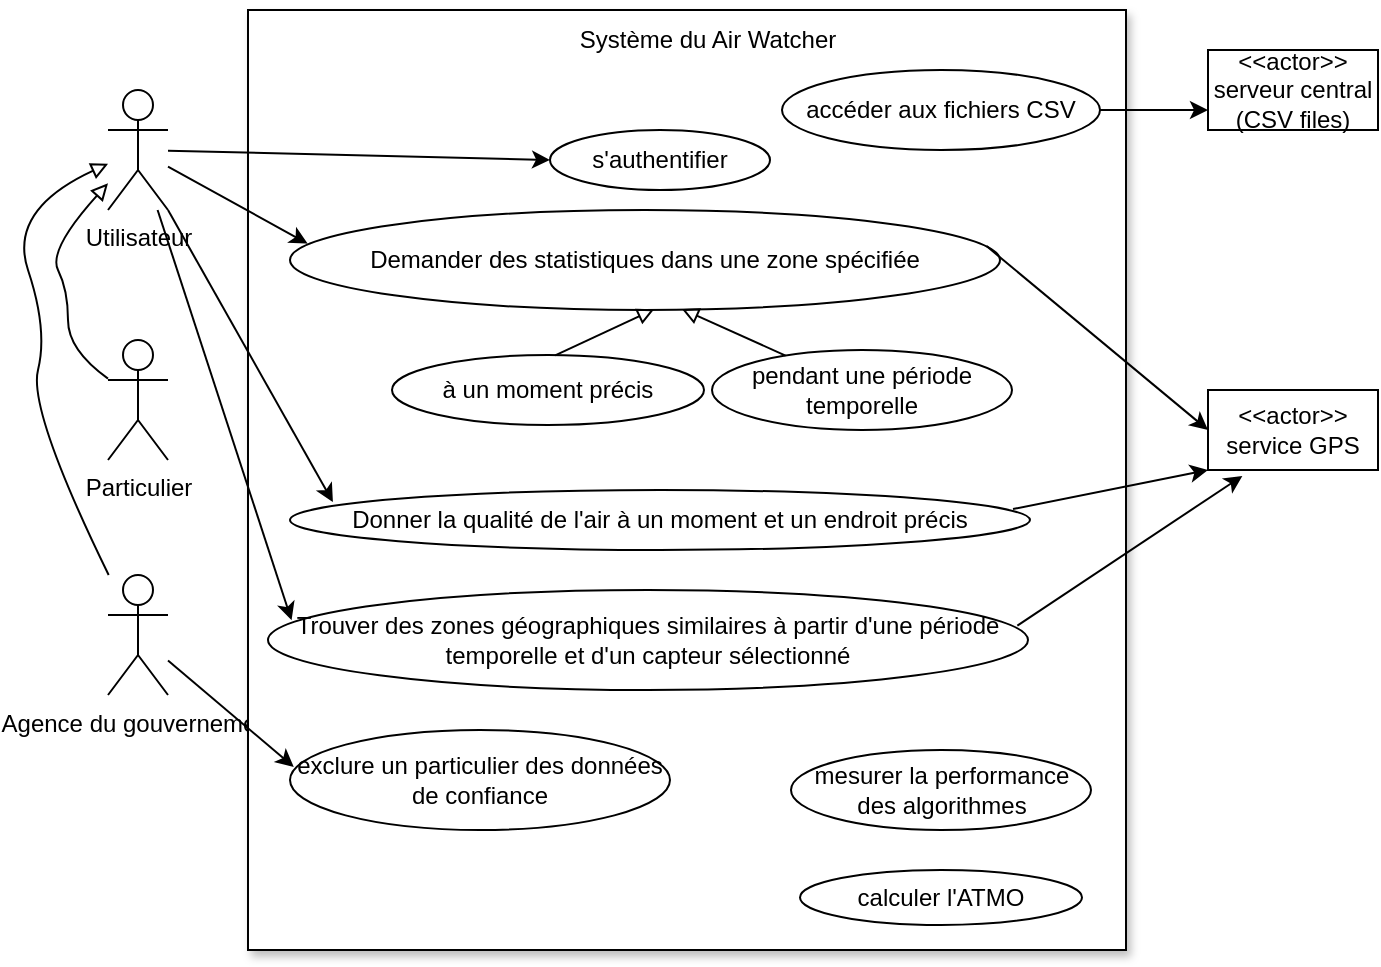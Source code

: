 <mxfile version="24.2.2" type="github">
  <diagram name="Page-1" id="l2WPUvjRW5Avm5DFvKfE">
    <mxGraphModel dx="1122" dy="761" grid="1" gridSize="10" guides="1" tooltips="1" connect="1" arrows="1" fold="1" page="1" pageScale="1" pageWidth="827" pageHeight="1169" math="0" shadow="0">
      <root>
        <mxCell id="0" />
        <mxCell id="1" parent="0" />
        <mxCell id="mPMVMwwMDDIuX5QgNMDJ-1" value="Agence du gouvernement" style="shape=umlActor;verticalLabelPosition=bottom;verticalAlign=top;html=1;outlineConnect=0;" vertex="1" parent="1">
          <mxGeometry x="170" y="362.5" width="30" height="60" as="geometry" />
        </mxCell>
        <mxCell id="mPMVMwwMDDIuX5QgNMDJ-2" value="" style="rounded=0;whiteSpace=wrap;html=1;shadow=1;" vertex="1" parent="1">
          <mxGeometry x="240" y="80" width="439" height="470" as="geometry" />
        </mxCell>
        <mxCell id="mPMVMwwMDDIuX5QgNMDJ-3" value="Système du Air Watcher" style="text;html=1;align=center;verticalAlign=middle;whiteSpace=wrap;rounded=0;" vertex="1" parent="1">
          <mxGeometry x="370" y="80" width="200" height="30" as="geometry" />
        </mxCell>
        <mxCell id="mPMVMwwMDDIuX5QgNMDJ-5" value="Particulier" style="shape=umlActor;verticalLabelPosition=bottom;verticalAlign=top;html=1;outlineConnect=0;" vertex="1" parent="1">
          <mxGeometry x="170" y="245" width="30" height="60" as="geometry" />
        </mxCell>
        <mxCell id="mPMVMwwMDDIuX5QgNMDJ-10" value="&amp;lt;&amp;lt;actor&amp;gt;&amp;gt;&lt;div&gt;service GPS&lt;/div&gt;" style="rounded=0;whiteSpace=wrap;html=1;" vertex="1" parent="1">
          <mxGeometry x="720" y="270" width="85" height="40" as="geometry" />
        </mxCell>
        <mxCell id="mPMVMwwMDDIuX5QgNMDJ-13" value="&amp;lt;&amp;lt;actor&amp;gt;&amp;gt;&lt;div&gt;serveur central (CSV files)&lt;/div&gt;" style="rounded=0;whiteSpace=wrap;html=1;" vertex="1" parent="1">
          <mxGeometry x="720" y="100" width="85" height="40" as="geometry" />
        </mxCell>
        <mxCell id="mPMVMwwMDDIuX5QgNMDJ-19" value="" style="edgeStyle=orthogonalEdgeStyle;rounded=0;orthogonalLoop=1;jettySize=auto;html=1;" edge="1" parent="1" source="mPMVMwwMDDIuX5QgNMDJ-18" target="mPMVMwwMDDIuX5QgNMDJ-13">
          <mxGeometry relative="1" as="geometry">
            <Array as="points">
              <mxPoint x="670" y="130" />
              <mxPoint x="670" y="130" />
            </Array>
          </mxGeometry>
        </mxCell>
        <mxCell id="mPMVMwwMDDIuX5QgNMDJ-18" value="accéder aux fichiers CSV" style="ellipse;whiteSpace=wrap;html=1;" vertex="1" parent="1">
          <mxGeometry x="507" y="110" width="159" height="40" as="geometry" />
        </mxCell>
        <mxCell id="mPMVMwwMDDIuX5QgNMDJ-34" value="Demander des statistiques dans une zone spécifiée" style="ellipse;whiteSpace=wrap;html=1;" vertex="1" parent="1">
          <mxGeometry x="261" y="180" width="355" height="50" as="geometry" />
        </mxCell>
        <mxCell id="mPMVMwwMDDIuX5QgNMDJ-35" value="Donner la qualité de l&#39;air à un moment et un endroit précis" style="ellipse;whiteSpace=wrap;html=1;" vertex="1" parent="1">
          <mxGeometry x="261" y="320" width="370" height="30" as="geometry" />
        </mxCell>
        <mxCell id="mPMVMwwMDDIuX5QgNMDJ-36" value="à un moment précis" style="ellipse;whiteSpace=wrap;html=1;" vertex="1" parent="1">
          <mxGeometry x="312" y="252.5" width="156" height="35" as="geometry" />
        </mxCell>
        <mxCell id="mPMVMwwMDDIuX5QgNMDJ-37" value="pendant une période temporelle" style="ellipse;whiteSpace=wrap;html=1;" vertex="1" parent="1">
          <mxGeometry x="472" y="250" width="150" height="40" as="geometry" />
        </mxCell>
        <mxCell id="mPMVMwwMDDIuX5QgNMDJ-40" value="" style="endArrow=block;html=1;rounded=0;exitX=0.523;exitY=0.006;exitDx=0;exitDy=0;exitPerimeter=0;entryX=0.513;entryY=0.992;entryDx=0;entryDy=0;entryPerimeter=0;endFill=0;" edge="1" parent="1" source="mPMVMwwMDDIuX5QgNMDJ-36" target="mPMVMwwMDDIuX5QgNMDJ-34">
          <mxGeometry width="50" height="50" relative="1" as="geometry">
            <mxPoint x="375" y="325" as="sourcePoint" />
            <mxPoint x="425" y="275" as="targetPoint" />
          </mxGeometry>
        </mxCell>
        <mxCell id="mPMVMwwMDDIuX5QgNMDJ-41" value="" style="endArrow=block;html=1;rounded=0;entryX=0.552;entryY=0.99;entryDx=0;entryDy=0;entryPerimeter=0;endFill=0;" edge="1" parent="1" source="mPMVMwwMDDIuX5QgNMDJ-37" target="mPMVMwwMDDIuX5QgNMDJ-34">
          <mxGeometry width="50" height="50" relative="1" as="geometry">
            <mxPoint x="330" y="330" as="sourcePoint" />
            <mxPoint x="431" y="274" as="targetPoint" />
          </mxGeometry>
        </mxCell>
        <mxCell id="mPMVMwwMDDIuX5QgNMDJ-42" value="Trouver des zones géographiques similaires à partir d&#39;une période temporelle et d&#39;un capteur sélectionné" style="ellipse;whiteSpace=wrap;html=1;" vertex="1" parent="1">
          <mxGeometry x="250" y="370" width="380" height="50" as="geometry" />
        </mxCell>
        <mxCell id="mPMVMwwMDDIuX5QgNMDJ-45" value="exclure un particulier des données de confiance" style="ellipse;whiteSpace=wrap;html=1;" vertex="1" parent="1">
          <mxGeometry x="261" y="440" width="190" height="50" as="geometry" />
        </mxCell>
        <mxCell id="mPMVMwwMDDIuX5QgNMDJ-46" value="mesurer la performance des algorithmes" style="ellipse;whiteSpace=wrap;html=1;" vertex="1" parent="1">
          <mxGeometry x="511.5" y="450" width="150" height="40" as="geometry" />
        </mxCell>
        <mxCell id="mPMVMwwMDDIuX5QgNMDJ-48" value="" style="endArrow=classic;html=1;rounded=0;entryX=0.01;entryY=0.37;entryDx=0;entryDy=0;entryPerimeter=0;" edge="1" parent="1" source="mPMVMwwMDDIuX5QgNMDJ-1" target="mPMVMwwMDDIuX5QgNMDJ-45">
          <mxGeometry width="50" height="50" relative="1" as="geometry">
            <mxPoint x="180" y="360" as="sourcePoint" />
            <mxPoint x="230" y="310" as="targetPoint" />
          </mxGeometry>
        </mxCell>
        <mxCell id="mPMVMwwMDDIuX5QgNMDJ-49" value="s&#39;authentifier" style="ellipse;whiteSpace=wrap;html=1;" vertex="1" parent="1">
          <mxGeometry x="391" y="140" width="110" height="30" as="geometry" />
        </mxCell>
        <mxCell id="mPMVMwwMDDIuX5QgNMDJ-50" value="calculer l&#39;ATMO" style="ellipse;whiteSpace=wrap;html=1;" vertex="1" parent="1">
          <mxGeometry x="516" y="510" width="141" height="27.5" as="geometry" />
        </mxCell>
        <mxCell id="mPMVMwwMDDIuX5QgNMDJ-53" value="" style="endArrow=classic;html=1;rounded=0;exitX=0.981;exitY=0.361;exitDx=0;exitDy=0;exitPerimeter=0;entryX=0;entryY=0.5;entryDx=0;entryDy=0;" edge="1" parent="1" source="mPMVMwwMDDIuX5QgNMDJ-34" target="mPMVMwwMDDIuX5QgNMDJ-10">
          <mxGeometry width="50" height="50" relative="1" as="geometry">
            <mxPoint x="590" y="240" as="sourcePoint" />
            <mxPoint x="640" y="190" as="targetPoint" />
          </mxGeometry>
        </mxCell>
        <mxCell id="mPMVMwwMDDIuX5QgNMDJ-54" value="" style="endArrow=classic;html=1;rounded=0;exitX=0.977;exitY=0.317;exitDx=0;exitDy=0;exitPerimeter=0;entryX=0;entryY=1;entryDx=0;entryDy=0;" edge="1" parent="1" source="mPMVMwwMDDIuX5QgNMDJ-35" target="mPMVMwwMDDIuX5QgNMDJ-10">
          <mxGeometry width="50" height="50" relative="1" as="geometry">
            <mxPoint x="650" y="360" as="sourcePoint" />
            <mxPoint x="700" y="310" as="targetPoint" />
          </mxGeometry>
        </mxCell>
        <mxCell id="mPMVMwwMDDIuX5QgNMDJ-55" value="" style="endArrow=classic;html=1;rounded=0;exitX=0.986;exitY=0.356;exitDx=0;exitDy=0;exitPerimeter=0;entryX=0.202;entryY=1.074;entryDx=0;entryDy=0;entryPerimeter=0;" edge="1" parent="1" source="mPMVMwwMDDIuX5QgNMDJ-42" target="mPMVMwwMDDIuX5QgNMDJ-10">
          <mxGeometry width="50" height="50" relative="1" as="geometry">
            <mxPoint x="620" y="382.5" as="sourcePoint" />
            <mxPoint x="744" y="252.5" as="targetPoint" />
          </mxGeometry>
        </mxCell>
        <mxCell id="mPMVMwwMDDIuX5QgNMDJ-56" value="Utilisateur" style="shape=umlActor;verticalLabelPosition=bottom;verticalAlign=top;html=1;outlineConnect=0;" vertex="1" parent="1">
          <mxGeometry x="170" y="120" width="30" height="60" as="geometry" />
        </mxCell>
        <mxCell id="mPMVMwwMDDIuX5QgNMDJ-61" value="" style="curved=1;endArrow=block;html=1;rounded=0;endFill=0;" edge="1" parent="1" source="mPMVMwwMDDIuX5QgNMDJ-5" target="mPMVMwwMDDIuX5QgNMDJ-56">
          <mxGeometry width="50" height="50" relative="1" as="geometry">
            <mxPoint x="80" y="240" as="sourcePoint" />
            <mxPoint x="130" y="190" as="targetPoint" />
            <Array as="points">
              <mxPoint x="150" y="250" />
              <mxPoint x="150" y="220" />
              <mxPoint x="140" y="200" />
            </Array>
          </mxGeometry>
        </mxCell>
        <mxCell id="mPMVMwwMDDIuX5QgNMDJ-62" value="" style="curved=1;endArrow=block;html=1;rounded=0;endFill=0;" edge="1" parent="1" source="mPMVMwwMDDIuX5QgNMDJ-1" target="mPMVMwwMDDIuX5QgNMDJ-56">
          <mxGeometry width="50" height="50" relative="1" as="geometry">
            <mxPoint x="130" y="370" as="sourcePoint" />
            <mxPoint x="130" y="282" as="targetPoint" />
            <Array as="points">
              <mxPoint x="130" y="280" />
              <mxPoint x="140" y="240" />
              <mxPoint x="120" y="180" />
            </Array>
          </mxGeometry>
        </mxCell>
        <mxCell id="mPMVMwwMDDIuX5QgNMDJ-63" value="" style="endArrow=classic;html=1;rounded=0;entryX=0;entryY=0.5;entryDx=0;entryDy=0;" edge="1" parent="1" source="mPMVMwwMDDIuX5QgNMDJ-56" target="mPMVMwwMDDIuX5QgNMDJ-49">
          <mxGeometry width="50" height="50" relative="1" as="geometry">
            <mxPoint x="230" y="120" as="sourcePoint" />
            <mxPoint x="280" y="70" as="targetPoint" />
          </mxGeometry>
        </mxCell>
        <mxCell id="mPMVMwwMDDIuX5QgNMDJ-64" value="" style="endArrow=classic;html=1;rounded=0;entryX=0.025;entryY=0.337;entryDx=0;entryDy=0;entryPerimeter=0;" edge="1" parent="1" source="mPMVMwwMDDIuX5QgNMDJ-56" target="mPMVMwwMDDIuX5QgNMDJ-34">
          <mxGeometry width="50" height="50" relative="1" as="geometry">
            <mxPoint x="211" y="215" as="sourcePoint" />
            <mxPoint x="261" y="165" as="targetPoint" />
          </mxGeometry>
        </mxCell>
        <mxCell id="mPMVMwwMDDIuX5QgNMDJ-65" value="" style="endArrow=classic;html=1;rounded=0;exitX=1;exitY=1;exitDx=0;exitDy=0;exitPerimeter=0;entryX=0.058;entryY=0.2;entryDx=0;entryDy=0;entryPerimeter=0;" edge="1" parent="1" source="mPMVMwwMDDIuX5QgNMDJ-56" target="mPMVMwwMDDIuX5QgNMDJ-35">
          <mxGeometry width="50" height="50" relative="1" as="geometry">
            <mxPoint x="211" y="285" as="sourcePoint" />
            <mxPoint x="261" y="235" as="targetPoint" />
          </mxGeometry>
        </mxCell>
        <mxCell id="mPMVMwwMDDIuX5QgNMDJ-66" value="" style="endArrow=classic;html=1;rounded=0;entryX=0.031;entryY=0.303;entryDx=0;entryDy=0;entryPerimeter=0;" edge="1" parent="1" source="mPMVMwwMDDIuX5QgNMDJ-56" target="mPMVMwwMDDIuX5QgNMDJ-42">
          <mxGeometry width="50" height="50" relative="1" as="geometry">
            <mxPoint x="180" y="209.5" as="sourcePoint" />
            <mxPoint x="282" y="370.5" as="targetPoint" />
          </mxGeometry>
        </mxCell>
      </root>
    </mxGraphModel>
  </diagram>
</mxfile>
